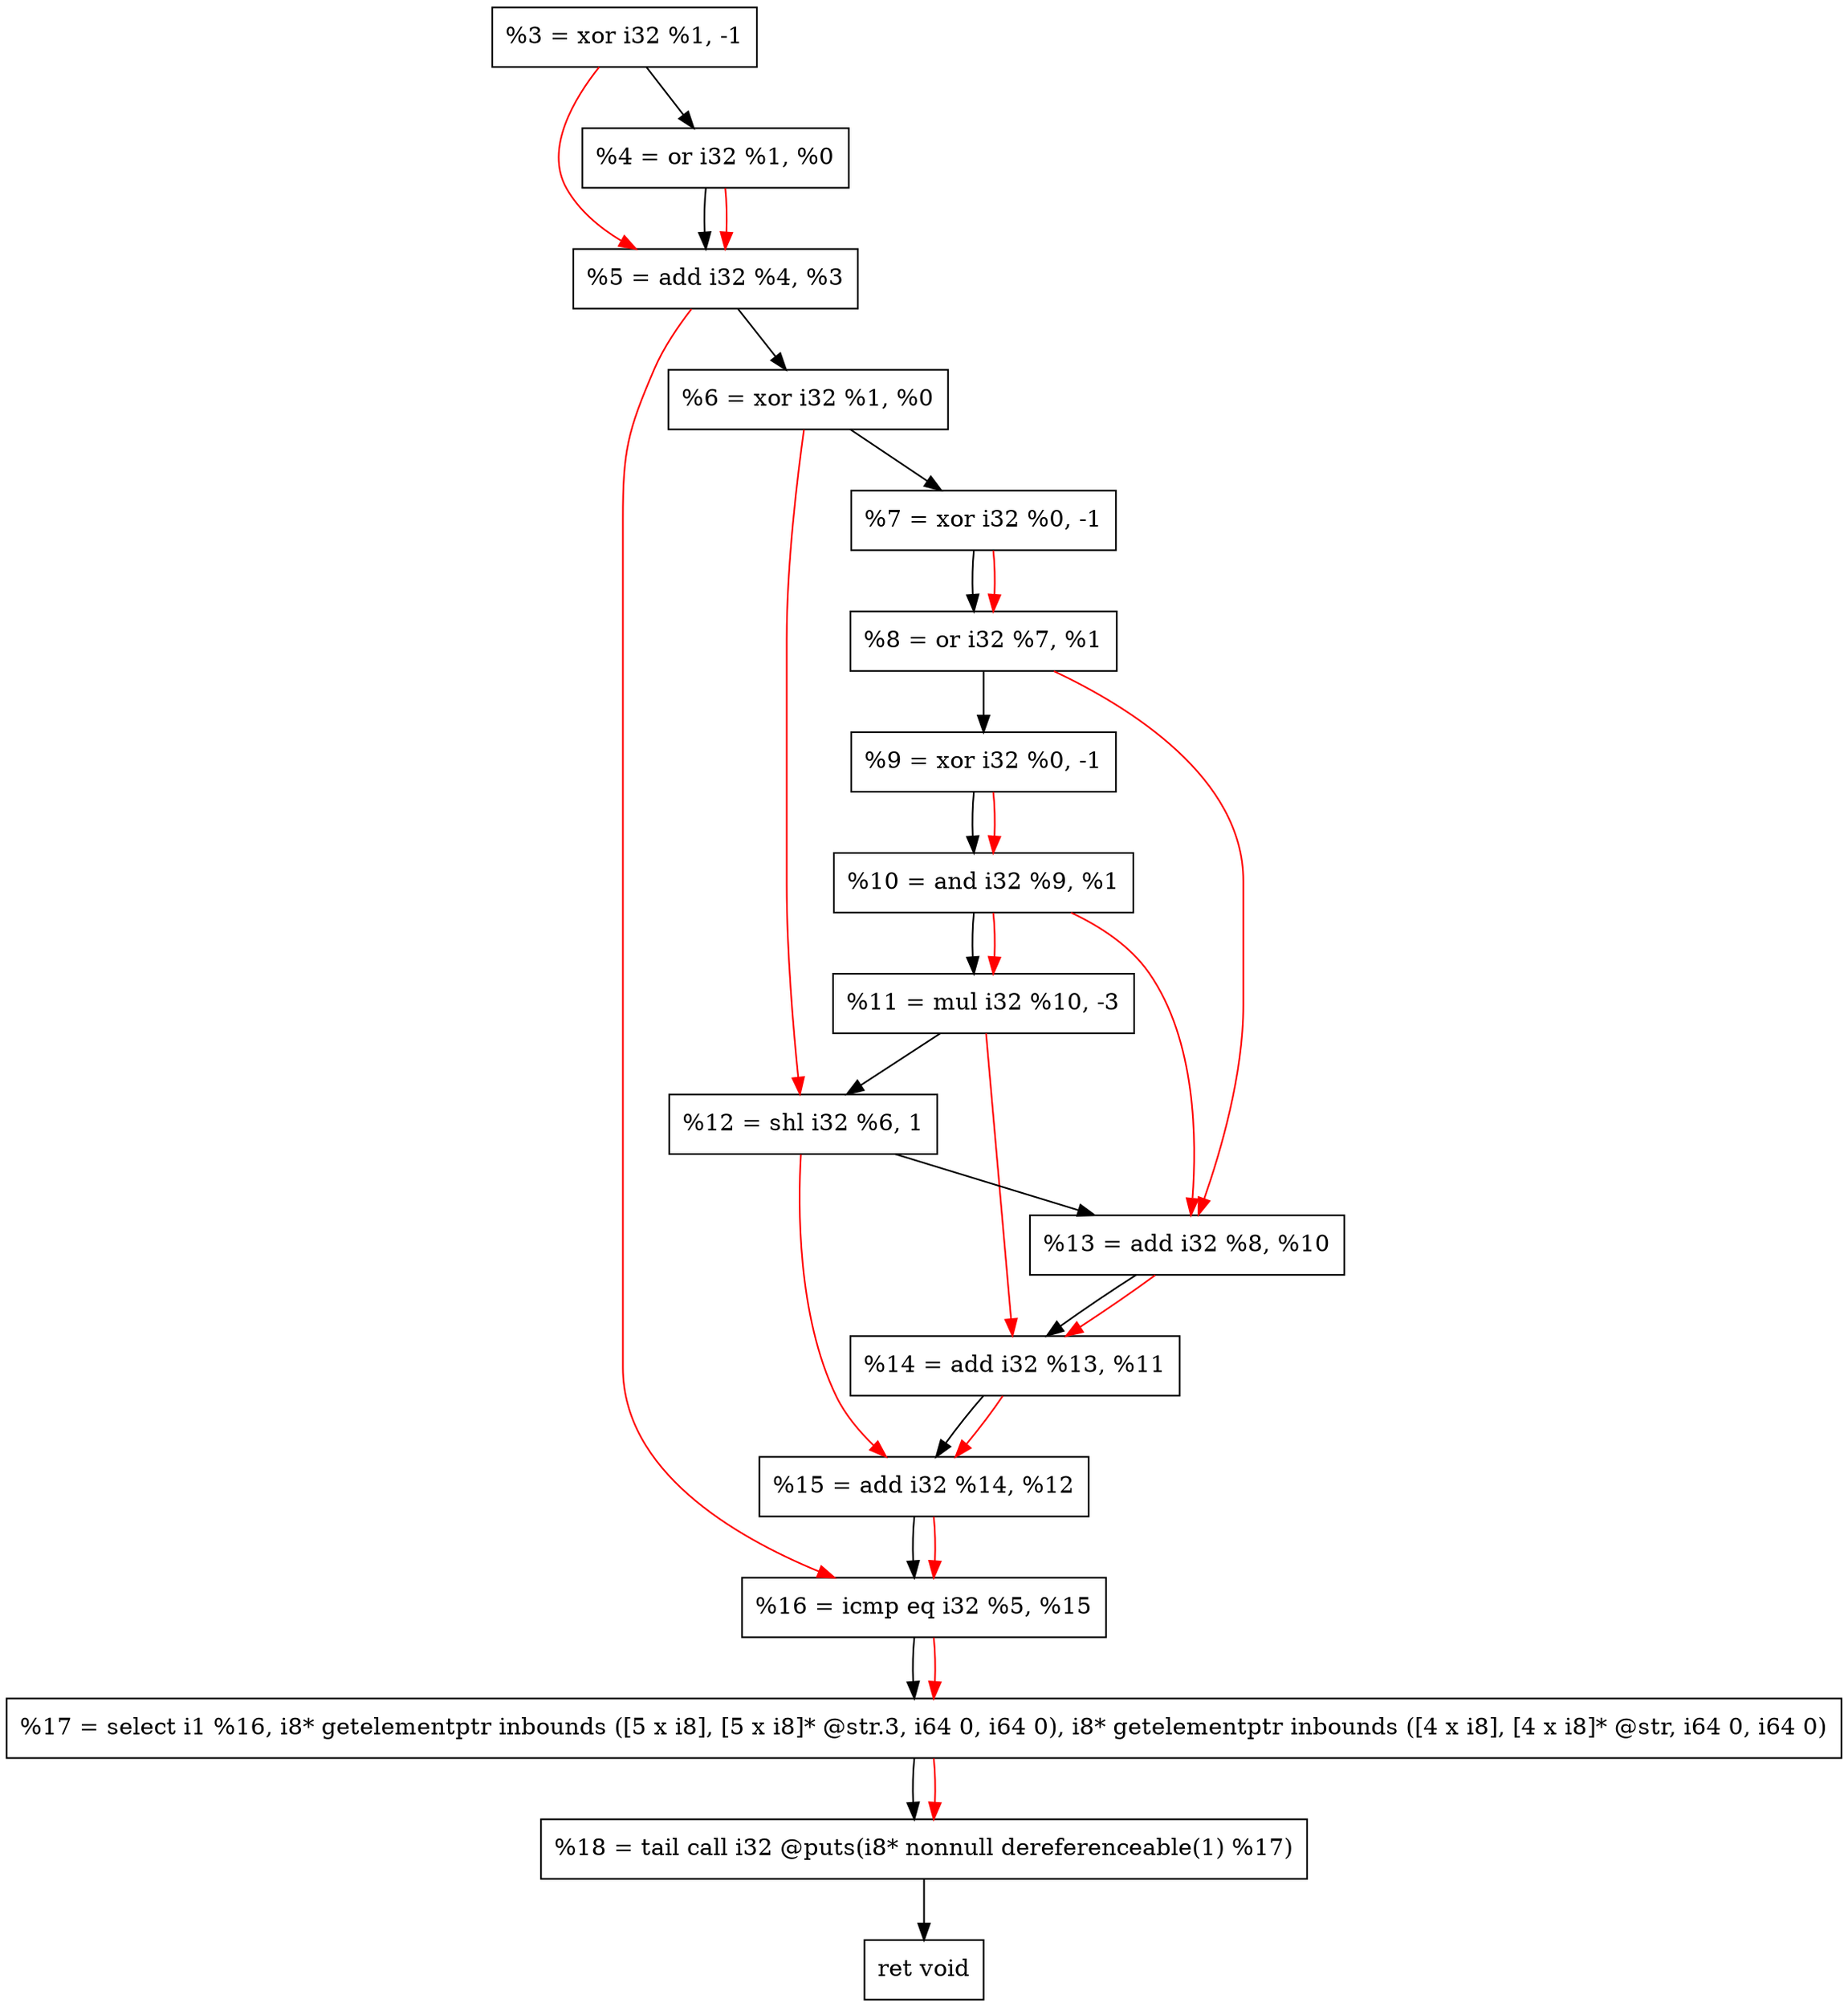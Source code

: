 digraph "DFG for'crackme' function" {
	Node0x1cf7970[shape=record, label="  %3 = xor i32 %1, -1"];
	Node0x1cf79e0[shape=record, label="  %4 = or i32 %1, %0"];
	Node0x1cf7aa0[shape=record, label="  %5 = add i32 %4, %3"];
	Node0x1cf7b10[shape=record, label="  %6 = xor i32 %1, %0"];
	Node0x1cf7b80[shape=record, label="  %7 = xor i32 %0, -1"];
	Node0x1cf7bf0[shape=record, label="  %8 = or i32 %7, %1"];
	Node0x1cf7c60[shape=record, label="  %9 = xor i32 %0, -1"];
	Node0x1cf7cd0[shape=record, label="  %10 = and i32 %9, %1"];
	Node0x1cf7d40[shape=record, label="  %11 = mul i32 %10, -3"];
	Node0x1cf7de0[shape=record, label="  %12 = shl i32 %6, 1"];
	Node0x1cf7e50[shape=record, label="  %13 = add i32 %8, %10"];
	Node0x1cf7ec0[shape=record, label="  %14 = add i32 %13, %11"];
	Node0x1cf7f30[shape=record, label="  %15 = add i32 %14, %12"];
	Node0x1cf7fa0[shape=record, label="  %16 = icmp eq i32 %5, %15"];
	Node0x1c98268[shape=record, label="  %17 = select i1 %16, i8* getelementptr inbounds ([5 x i8], [5 x i8]* @str.3, i64 0, i64 0), i8* getelementptr inbounds ([4 x i8], [4 x i8]* @str, i64 0, i64 0)"];
	Node0x1cf8440[shape=record, label="  %18 = tail call i32 @puts(i8* nonnull dereferenceable(1) %17)"];
	Node0x1cf8490[shape=record, label="  ret void"];
	Node0x1cf7970 -> Node0x1cf79e0;
	Node0x1cf79e0 -> Node0x1cf7aa0;
	Node0x1cf7aa0 -> Node0x1cf7b10;
	Node0x1cf7b10 -> Node0x1cf7b80;
	Node0x1cf7b80 -> Node0x1cf7bf0;
	Node0x1cf7bf0 -> Node0x1cf7c60;
	Node0x1cf7c60 -> Node0x1cf7cd0;
	Node0x1cf7cd0 -> Node0x1cf7d40;
	Node0x1cf7d40 -> Node0x1cf7de0;
	Node0x1cf7de0 -> Node0x1cf7e50;
	Node0x1cf7e50 -> Node0x1cf7ec0;
	Node0x1cf7ec0 -> Node0x1cf7f30;
	Node0x1cf7f30 -> Node0x1cf7fa0;
	Node0x1cf7fa0 -> Node0x1c98268;
	Node0x1c98268 -> Node0x1cf8440;
	Node0x1cf8440 -> Node0x1cf8490;
edge [color=red]
	Node0x1cf79e0 -> Node0x1cf7aa0;
	Node0x1cf7970 -> Node0x1cf7aa0;
	Node0x1cf7b80 -> Node0x1cf7bf0;
	Node0x1cf7c60 -> Node0x1cf7cd0;
	Node0x1cf7cd0 -> Node0x1cf7d40;
	Node0x1cf7b10 -> Node0x1cf7de0;
	Node0x1cf7bf0 -> Node0x1cf7e50;
	Node0x1cf7cd0 -> Node0x1cf7e50;
	Node0x1cf7e50 -> Node0x1cf7ec0;
	Node0x1cf7d40 -> Node0x1cf7ec0;
	Node0x1cf7ec0 -> Node0x1cf7f30;
	Node0x1cf7de0 -> Node0x1cf7f30;
	Node0x1cf7aa0 -> Node0x1cf7fa0;
	Node0x1cf7f30 -> Node0x1cf7fa0;
	Node0x1cf7fa0 -> Node0x1c98268;
	Node0x1c98268 -> Node0x1cf8440;
}
